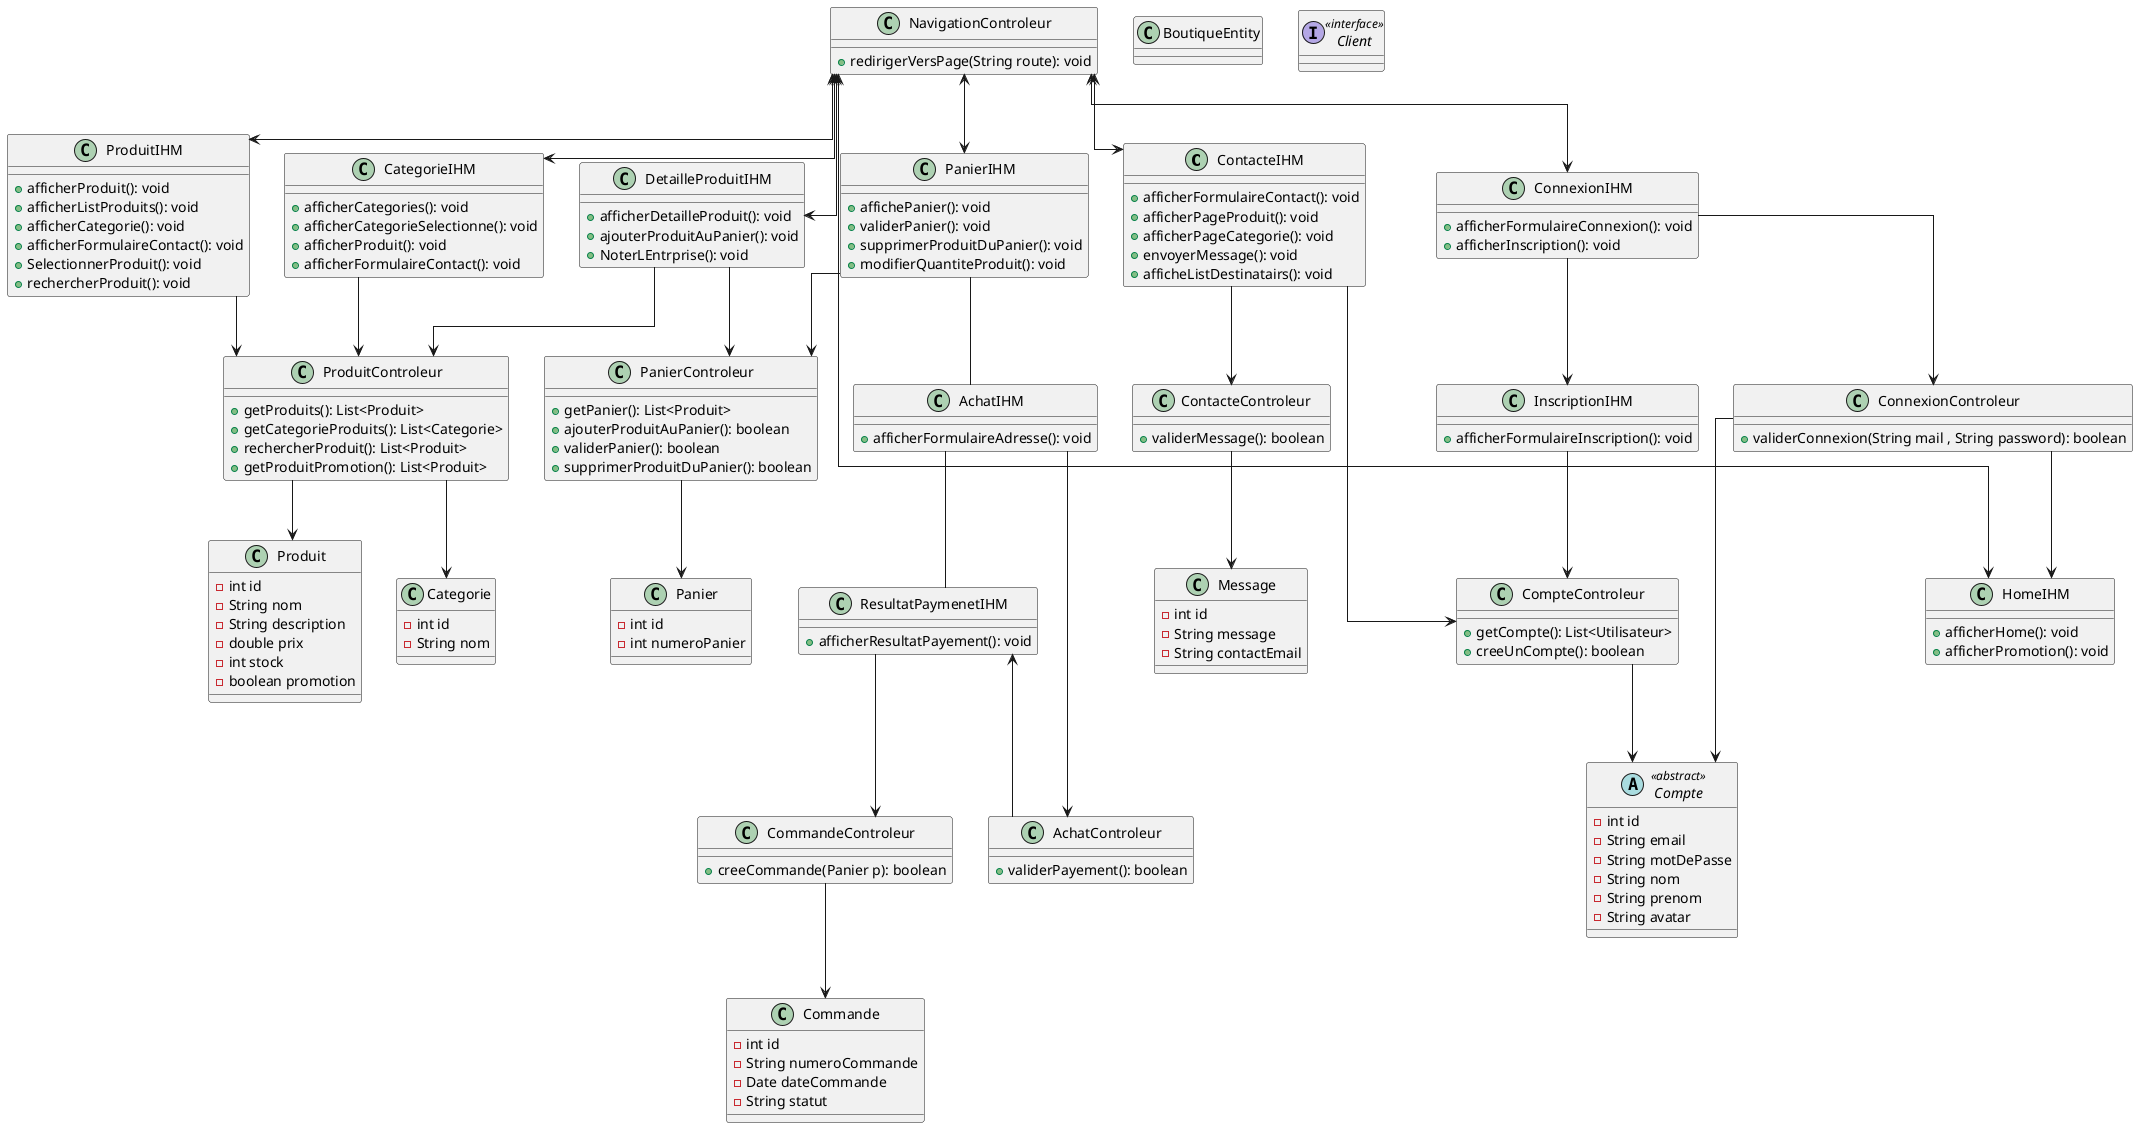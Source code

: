 @startuml
'hide circle
'hide @unlinked
skinparam linetype ortho
skinparam lineStyle jumps




'------IHM --------------------------'
class ContacteIHM {
+ afficherFormulaireContact(): void
+ afficherPageProduit(): void
+ afficherPageCategorie(): void
+ envoyerMessage(): void
+ afficheListDestinatairs(): void
}

class ProduitIHM {
+ afficherProduit(): void
+ afficherListProduits(): void
+ afficherCategorie(): void
+ afficherFormulaireContact(): void
+ SelectionnerProduit(): void
+ rechercherProduit(): void


}
class CategorieIHM {
 + afficherCategories(): void
 +afficherCategorieSelectionne(): void
 + afficherProduit(): void
 + afficherFormulaireContact(): void


}

class DetailleProduitIHM {
 + afficherDetailleProduit(): void
 + ajouterProduitAuPanier(): void
 + NoterLEntrprise(): void

}


class PanierIHM {
+ affichePanier(): void
+ validerPanier(): void
+ supprimerProduitDuPanier(): void
+ modifierQuantiteProduit(): void

}

class AchatIHM {
+ afficherFormulaireAdresse(): void
}

class ResultatPaymenetIHM {
+ afficherResultatPayement(): void
}

class HomeIHM {
+ afficherHome(): void
+ afficherPromotion(): void
}

class ConnexionIHM {
+ afficherFormulaireConnexion(): void
+afficherInscription(): void

}

class InscriptionIHM {
+ afficherFormulaireInscription(): void
}




'-------------------Controleur-------------------'
class CompteControleur {
+ getCompte(): List<Utilisateur>
+ creeUnCompte(): boolean

}

class ContacteControleur {
+ validerMessage(): boolean
}

class ProduitControleur {
+ getProduits(): List<Produit>
+ getCategorieProduits(): List<Categorie>
+ rechercherProduit(): List<Produit>
+ getProduitPromotion(): List<Produit>
}


class PanierControleur {
+ getPanier(): List<Produit>
+ ajouterProduitAuPanier(): boolean
+ validerPanier(): boolean
+ supprimerProduitDuPanier(): boolean
}

class AchatControleur {
+ validerPayement(): boolean
}


class CommandeControleur {
+ creeCommande(Panier p): boolean
}

class ConnexionControleur {
+ validerConnexion(String mail , String password): boolean
}


class NavigationControleur {
+ redirigerVersPage(String route): void
}





'-------------------Laison-------------------'
'ContacteIHM -r- ProduitIHM
'ProduitIHM -r- CategorieIHM
'ProduitIHM -- DetailleProduitIHM
'CategorieIHM -r- PanierIHM

NavigationControleur <--> ContacteIHM
NavigationControleur <--> ProduitIHM
NavigationControleur <--> CategorieIHM
NavigationControleur <--> DetailleProduitIHM
NavigationControleur <--> PanierIHM
NavigationControleur <--> HomeIHM
NavigationControleur <--> ConnexionIHM



ContacteIHM --> ContacteControleur
ContacteIHM --> CompteControleur

ContacteControleur --> Message
CompteControleur --> Compte

ProduitIHM --> ProduitControleur

ProduitControleur --> Produit
ProduitControleur --> Categorie

CategorieIHM --> ProduitControleur

DetailleProduitIHM --> ProduitControleur
DetailleProduitIHM --> PanierControleur

PanierIHM --> PanierControleur
PanierIHM -- AchatIHM

PanierControleur --> Panier

AchatIHM --> AchatControleur
AchatIHM -- ResultatPaymenetIHM

ResultatPaymenetIHM <-- AchatControleur
ResultatPaymenetIHM --> CommandeControleur

CommandeControleur --> Commande

ConnexionIHM --> ConnexionControleur
ConnexionIHM --> InscriptionIHM


ConnexionControleur --> Compte
ConnexionControleur --> HomeIHM

InscriptionIHM --> CompteControleur

class BoutiqueEntity {

}

abstract class Compte <<abstract>> {
    - int id
    - String email
    - String motDePasse
    - String nom
    - String prenom
    - String avatar

}

interface Client <<interface>>{

}


class Produit {
    - int id
    - String nom
    - String description
    - double prix
    - int stock
    - boolean promotion
}

class Commande {
    - int id
    - String numeroCommande
    - Date dateCommande
    - String statut
}

class Panier {
    - int id
    - int numeroPanier
}

class Categorie {
    - int id
    - String nom
}
'
''------------------------------------------------
'Relations

class Message {
    - int id
    - String message
    - String contactEmail
}
'
''------------------------------------------------
'' Noms d'associations
''Y a des espaces pour aligner les noms
'
'' Boutique gère plusieurs comptes
'BoutiqueEntity "0..*  " -- "1  " Compte : "gère"
'
'' Boutique contient plusieurs commandes
'BoutiqueEntity "0..*" -- "1     " Commande : " contient"
'
'' Boutique regroupe plusieurs catégories
'BoutiqueEntity "0..*" -- "1" Categorie : " regroupe"
'
'' Boutique propose plusieurs produits
'BoutiqueEntity "0..*" -- "     1" Produit : " propose"
'
'' Héritage / spécialisation
'Administrateur --|> Compte
'Utilisateur --|> Compte
'
'' Implémentation de l'interface Client
'Visiteur ..|> Client
'Utilisateur ..|> Client
'
'' Un produit peut appartenir à plusieurs catégories, et vice versa
'Produit "*" -- "*" Categorie : "appartient"
'
'' Un panier (0..1) peut contenir plusieurs produits
'Panier "0..1 " -- "\t* " Produit : " contient"
'
'' Une commande (1) est liée à un panier (0..1)
'Commande "1" -- "0..1" Panier : " est liée à"
'
'' Une commande est passée par plusieurs utilisateurs éventuels (ou un)
'Commande "1 " -- "0..* " Utilisateur : " passe"
'
'' Un client possède un ou plusieurs paniers
'Client "0..*" -- "1  " Panier : "possède\n"
'
'' Plusieurs notes pour un même produit
'Produit "0..* " -- "1 " Note : " note"
'
'' Un compte est lié à une messagerie
'Message "1" --> "1\n" Compte : "associée à"

@enduml
